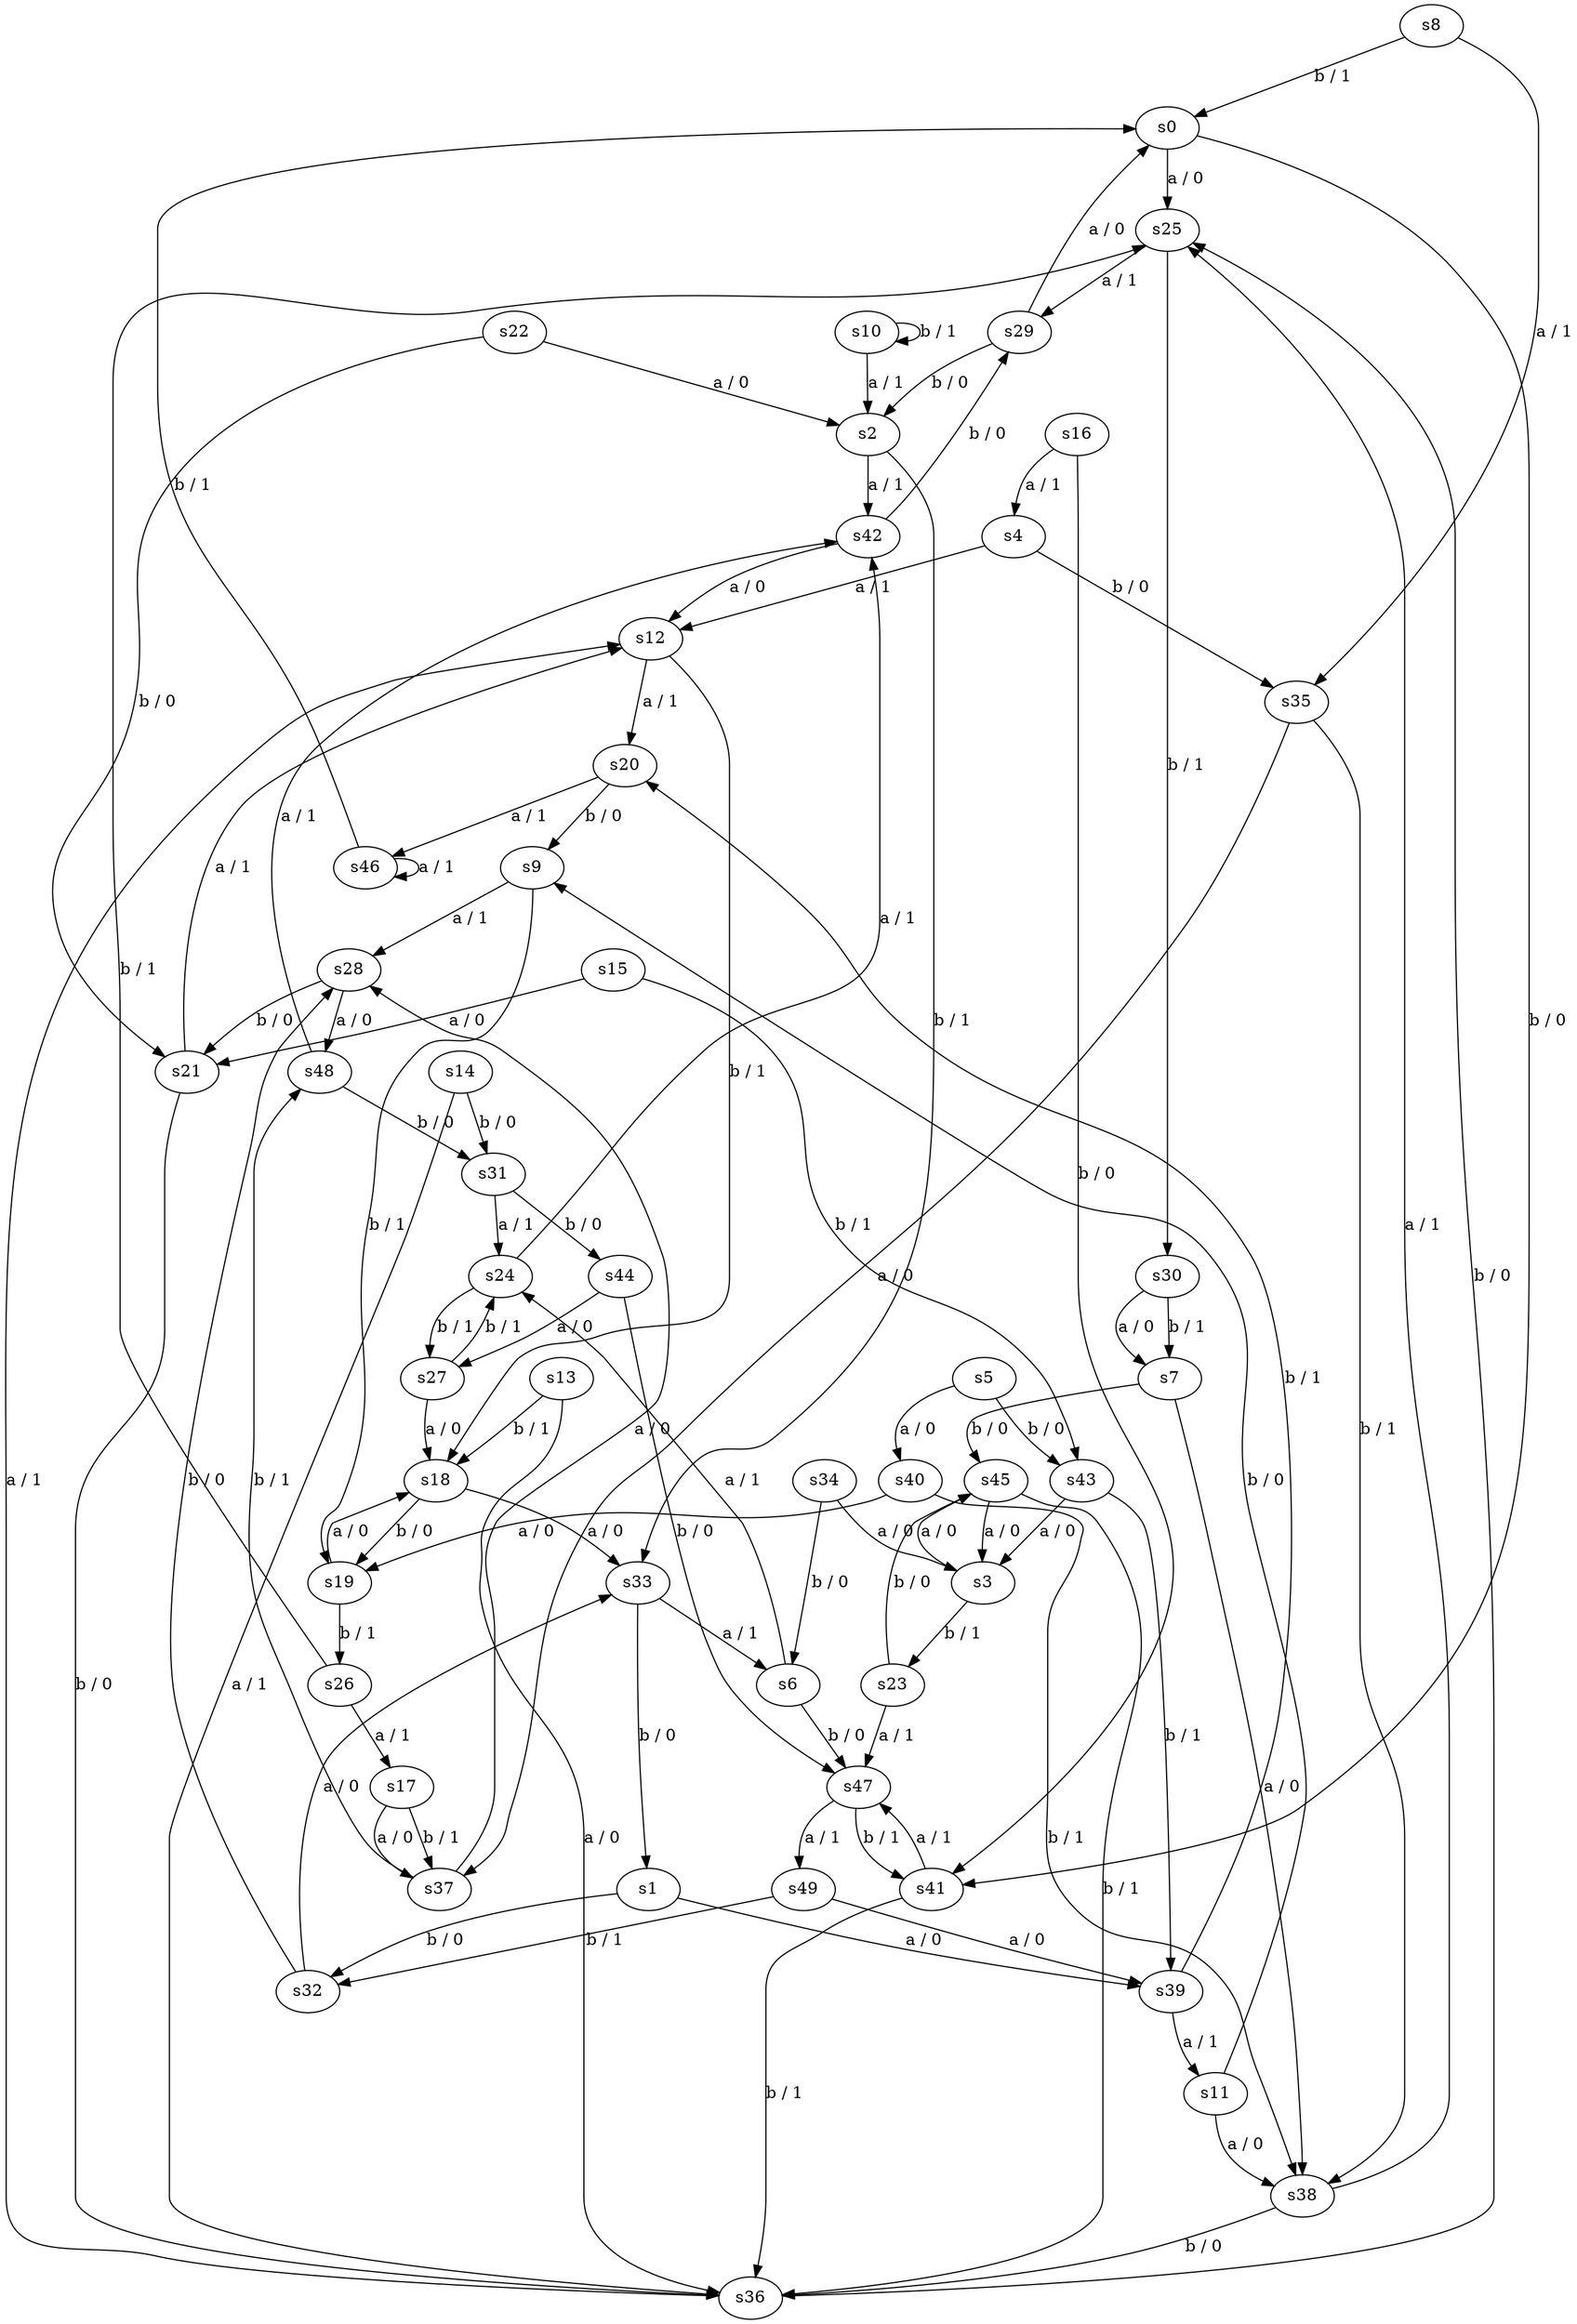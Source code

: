 digraph distinguishable {
	s0 -> s25 [label="a / 0"];
	s1 -> s39 [label="a / 0"];
	s2 -> s42 [label="a / 1"];
	s3 -> s45 [label="a / 0"];
	s4 -> s12 [label="a / 1"];
	s5 -> s40 [label="a / 0"];
	s6 -> s24 [label="a / 1"];
	s7 -> s38 [label="a / 0"];
	s8 -> s35 [label="a / 1"];
	s9 -> s28 [label="a / 1"];
	s10 -> s2 [label="a / 1"];
	s11 -> s38 [label="a / 0"];
	s12 -> s20 [label="a / 1"];
	s13 -> s36 [label="a / 0"];
	s14 -> s36 [label="a / 1"];
	s15 -> s21 [label="a / 0"];
	s16 -> s4 [label="a / 1"];
	s17 -> s37 [label="a / 0"];
	s18 -> s33 [label="a / 0"];
	s19 -> s18 [label="a / 0"];
	s20 -> s46 [label="a / 1"];
	s21 -> s12 [label="a / 1"];
	s22 -> s2 [label="a / 0"];
	s23 -> s47 [label="a / 1"];
	s24 -> s42 [label="a / 1"];
	s25 -> s29 [label="a / 1"];
	s26 -> s17 [label="a / 1"];
	s27 -> s18 [label="a / 0"];
	s28 -> s48 [label="a / 0"];
	s29 -> s0 [label="a / 0"];
	s30 -> s7 [label="a / 0"];
	s31 -> s24 [label="a / 1"];
	s32 -> s33 [label="a / 0"];
	s33 -> s6 [label="a / 1"];
	s34 -> s3 [label="a / 0"];
	s35 -> s37 [label="a / 0"];
	s36 -> s12 [label="a / 1"];
	s37 -> s28 [label="a / 0"];
	s38 -> s25 [label="a / 1"];
	s39 -> s11 [label="a / 1"];
	s40 -> s19 [label="a / 0"];
	s41 -> s47 [label="a / 1"];
	s42 -> s12 [label="a / 0"];
	s43 -> s3 [label="a / 0"];
	s44 -> s27 [label="a / 0"];
	s45 -> s3 [label="a / 0"];
	s46 -> s46 [label="a / 1"];
	s47 -> s49 [label="a / 1"];
	s48 -> s42 [label="a / 1"];
	s49 -> s39 [label="a / 0"];

	s0 -> s41 [label="b / 0"];
	s1 -> s32 [label="b / 0"];
	s2 -> s33 [label="b / 1"];
	s3 -> s23 [label="b / 1"];
	s4 -> s35 [label="b / 0"];
	s5 -> s43 [label="b / 0"];
	s6 -> s47 [label="b / 0"];
	s7 -> s45 [label="b / 0"];
	s8 -> s0 [label="b / 1"];
	s9 -> s19 [label="b / 1"];
	s10 -> s10 [label="b / 1"];
	s11 -> s9 [label="b / 0"];
	s12 -> s18 [label="b / 1"];
	s13 -> s18 [label="b / 1"];
	s14 -> s31 [label="b / 0"];
	s15 -> s43 [label="b / 1"];
	s16 -> s41 [label="b / 0"];
	s17 -> s37 [label="b / 1"];
	s18 -> s19 [label="b / 0"];
	s19 -> s26 [label="b / 1"];
	s20 -> s9 [label="b / 0"];
	s21 -> s36 [label="b / 0"];
	s22 -> s21 [label="b / 0"];
	s23 -> s45 [label="b / 0"];
	s24 -> s27 [label="b / 1"];
	s25 -> s30 [label="b / 1"];
	s26 -> s25 [label="b / 1"];
	s27 -> s24 [label="b / 1"];
	s28 -> s21 [label="b / 0"];
	s29 -> s2 [label="b / 0"];
	s30 -> s7 [label="b / 1"];
	s31 -> s44 [label="b / 0"];
	s32 -> s28 [label="b / 0"];
	s33 -> s1 [label="b / 0"];
	s34 -> s6 [label="b / 0"];
	s35 -> s38 [label="b / 1"];
	s36 -> s25 [label="b / 0"];
	s37 -> s48 [label="b / 1"];
	s38 -> s36 [label="b / 0"];
	s39 -> s20 [label="b / 1"];
	s40 -> s38 [label="b / 1"];
	s41 -> s36 [label="b / 1"];
	s42 -> s29 [label="b / 0"];
	s43 -> s39 [label="b / 1"];
	s44 -> s47 [label="b / 0"];
	s45 -> s36 [label="b / 1"];
	s46 -> s0 [label="b / 1"];
	s47 -> s41 [label="b / 1"];
	s48 -> s31 [label="b / 0"];
	s49 -> s32 [label="b / 1"];
}